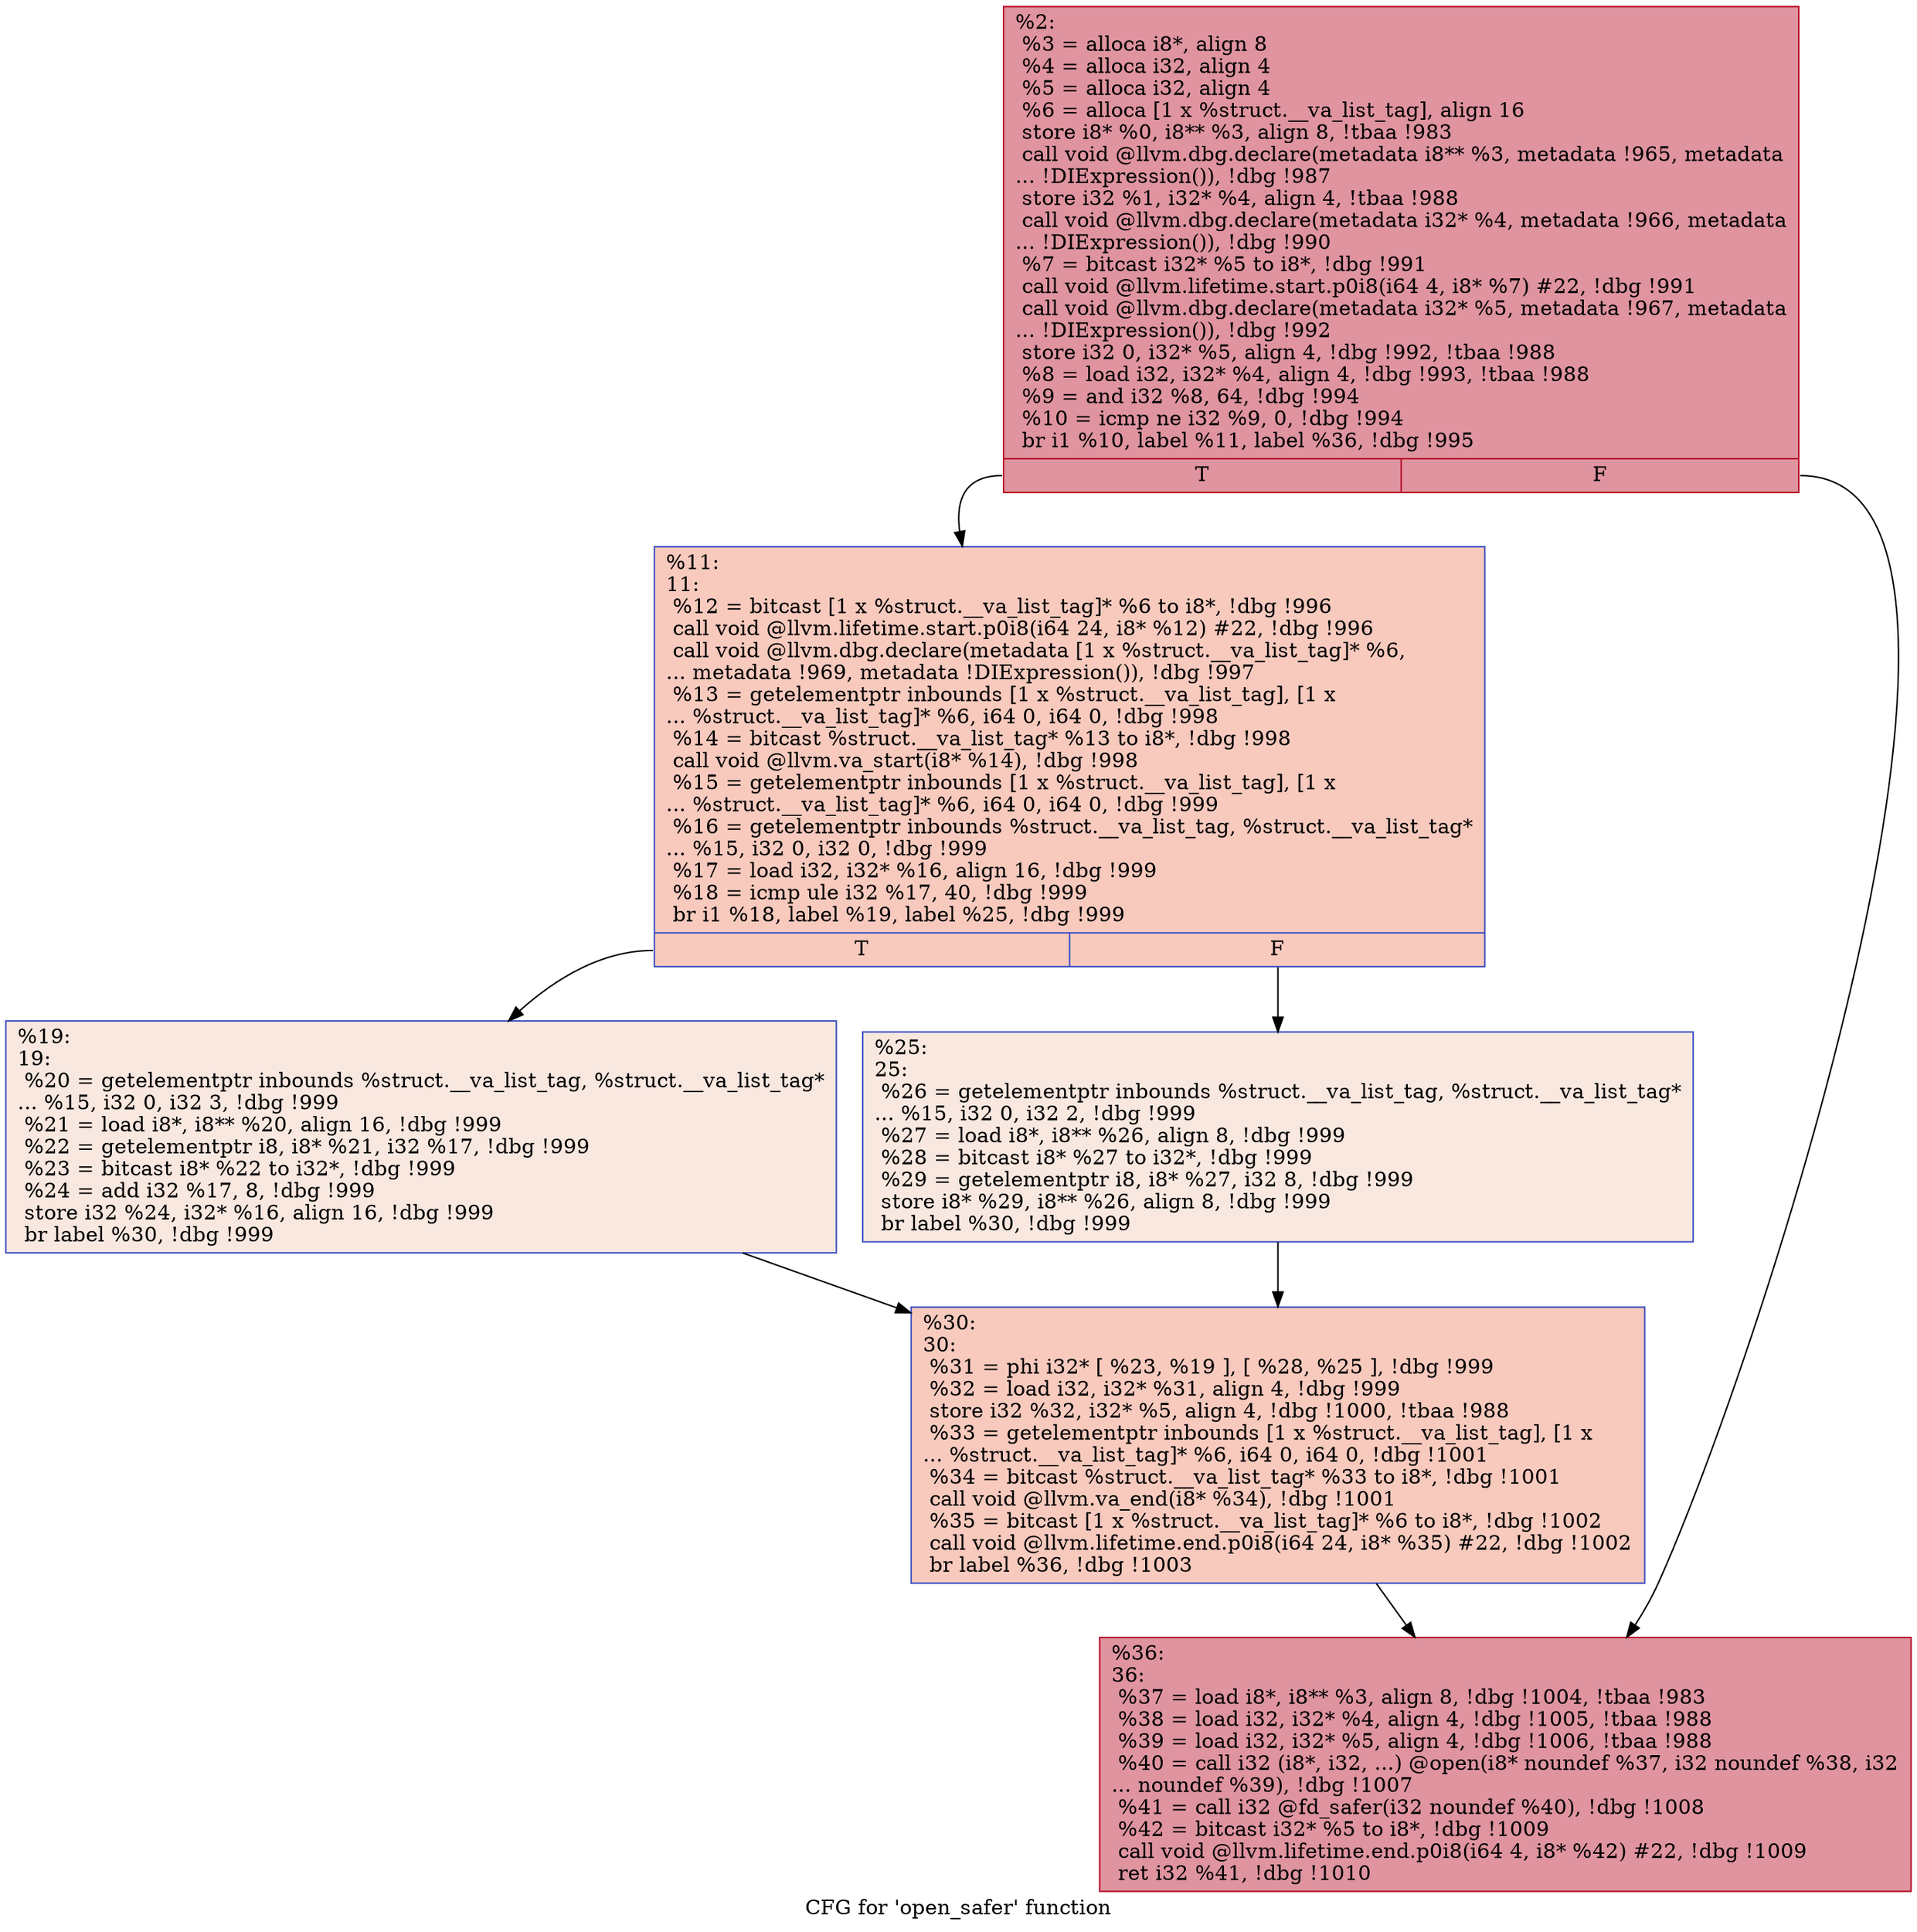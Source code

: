 digraph "CFG for 'open_safer' function" {
	label="CFG for 'open_safer' function";

	Node0x240dee0 [shape=record,color="#b70d28ff", style=filled, fillcolor="#b70d2870",label="{%2:\l  %3 = alloca i8*, align 8\l  %4 = alloca i32, align 4\l  %5 = alloca i32, align 4\l  %6 = alloca [1 x %struct.__va_list_tag], align 16\l  store i8* %0, i8** %3, align 8, !tbaa !983\l  call void @llvm.dbg.declare(metadata i8** %3, metadata !965, metadata\l... !DIExpression()), !dbg !987\l  store i32 %1, i32* %4, align 4, !tbaa !988\l  call void @llvm.dbg.declare(metadata i32* %4, metadata !966, metadata\l... !DIExpression()), !dbg !990\l  %7 = bitcast i32* %5 to i8*, !dbg !991\l  call void @llvm.lifetime.start.p0i8(i64 4, i8* %7) #22, !dbg !991\l  call void @llvm.dbg.declare(metadata i32* %5, metadata !967, metadata\l... !DIExpression()), !dbg !992\l  store i32 0, i32* %5, align 4, !dbg !992, !tbaa !988\l  %8 = load i32, i32* %4, align 4, !dbg !993, !tbaa !988\l  %9 = and i32 %8, 64, !dbg !994\l  %10 = icmp ne i32 %9, 0, !dbg !994\l  br i1 %10, label %11, label %36, !dbg !995\l|{<s0>T|<s1>F}}"];
	Node0x240dee0:s0 -> Node0x22d7560;
	Node0x240dee0:s1 -> Node0x22d76a0;
	Node0x22d7560 [shape=record,color="#3d50c3ff", style=filled, fillcolor="#ef886b70",label="{%11:\l11:                                               \l  %12 = bitcast [1 x %struct.__va_list_tag]* %6 to i8*, !dbg !996\l  call void @llvm.lifetime.start.p0i8(i64 24, i8* %12) #22, !dbg !996\l  call void @llvm.dbg.declare(metadata [1 x %struct.__va_list_tag]* %6,\l... metadata !969, metadata !DIExpression()), !dbg !997\l  %13 = getelementptr inbounds [1 x %struct.__va_list_tag], [1 x\l... %struct.__va_list_tag]* %6, i64 0, i64 0, !dbg !998\l  %14 = bitcast %struct.__va_list_tag* %13 to i8*, !dbg !998\l  call void @llvm.va_start(i8* %14), !dbg !998\l  %15 = getelementptr inbounds [1 x %struct.__va_list_tag], [1 x\l... %struct.__va_list_tag]* %6, i64 0, i64 0, !dbg !999\l  %16 = getelementptr inbounds %struct.__va_list_tag, %struct.__va_list_tag*\l... %15, i32 0, i32 0, !dbg !999\l  %17 = load i32, i32* %16, align 16, !dbg !999\l  %18 = icmp ule i32 %17, 40, !dbg !999\l  br i1 %18, label %19, label %25, !dbg !999\l|{<s0>T|<s1>F}}"];
	Node0x22d7560:s0 -> Node0x22d75b0;
	Node0x22d7560:s1 -> Node0x22d7600;
	Node0x22d75b0 [shape=record,color="#3d50c3ff", style=filled, fillcolor="#f1ccb870",label="{%19:\l19:                                               \l  %20 = getelementptr inbounds %struct.__va_list_tag, %struct.__va_list_tag*\l... %15, i32 0, i32 3, !dbg !999\l  %21 = load i8*, i8** %20, align 16, !dbg !999\l  %22 = getelementptr i8, i8* %21, i32 %17, !dbg !999\l  %23 = bitcast i8* %22 to i32*, !dbg !999\l  %24 = add i32 %17, 8, !dbg !999\l  store i32 %24, i32* %16, align 16, !dbg !999\l  br label %30, !dbg !999\l}"];
	Node0x22d75b0 -> Node0x22d7650;
	Node0x22d7600 [shape=record,color="#3d50c3ff", style=filled, fillcolor="#f1ccb870",label="{%25:\l25:                                               \l  %26 = getelementptr inbounds %struct.__va_list_tag, %struct.__va_list_tag*\l... %15, i32 0, i32 2, !dbg !999\l  %27 = load i8*, i8** %26, align 8, !dbg !999\l  %28 = bitcast i8* %27 to i32*, !dbg !999\l  %29 = getelementptr i8, i8* %27, i32 8, !dbg !999\l  store i8* %29, i8** %26, align 8, !dbg !999\l  br label %30, !dbg !999\l}"];
	Node0x22d7600 -> Node0x22d7650;
	Node0x22d7650 [shape=record,color="#3d50c3ff", style=filled, fillcolor="#ef886b70",label="{%30:\l30:                                               \l  %31 = phi i32* [ %23, %19 ], [ %28, %25 ], !dbg !999\l  %32 = load i32, i32* %31, align 4, !dbg !999\l  store i32 %32, i32* %5, align 4, !dbg !1000, !tbaa !988\l  %33 = getelementptr inbounds [1 x %struct.__va_list_tag], [1 x\l... %struct.__va_list_tag]* %6, i64 0, i64 0, !dbg !1001\l  %34 = bitcast %struct.__va_list_tag* %33 to i8*, !dbg !1001\l  call void @llvm.va_end(i8* %34), !dbg !1001\l  %35 = bitcast [1 x %struct.__va_list_tag]* %6 to i8*, !dbg !1002\l  call void @llvm.lifetime.end.p0i8(i64 24, i8* %35) #22, !dbg !1002\l  br label %36, !dbg !1003\l}"];
	Node0x22d7650 -> Node0x22d76a0;
	Node0x22d76a0 [shape=record,color="#b70d28ff", style=filled, fillcolor="#b70d2870",label="{%36:\l36:                                               \l  %37 = load i8*, i8** %3, align 8, !dbg !1004, !tbaa !983\l  %38 = load i32, i32* %4, align 4, !dbg !1005, !tbaa !988\l  %39 = load i32, i32* %5, align 4, !dbg !1006, !tbaa !988\l  %40 = call i32 (i8*, i32, ...) @open(i8* noundef %37, i32 noundef %38, i32\l... noundef %39), !dbg !1007\l  %41 = call i32 @fd_safer(i32 noundef %40), !dbg !1008\l  %42 = bitcast i32* %5 to i8*, !dbg !1009\l  call void @llvm.lifetime.end.p0i8(i64 4, i8* %42) #22, !dbg !1009\l  ret i32 %41, !dbg !1010\l}"];
}
